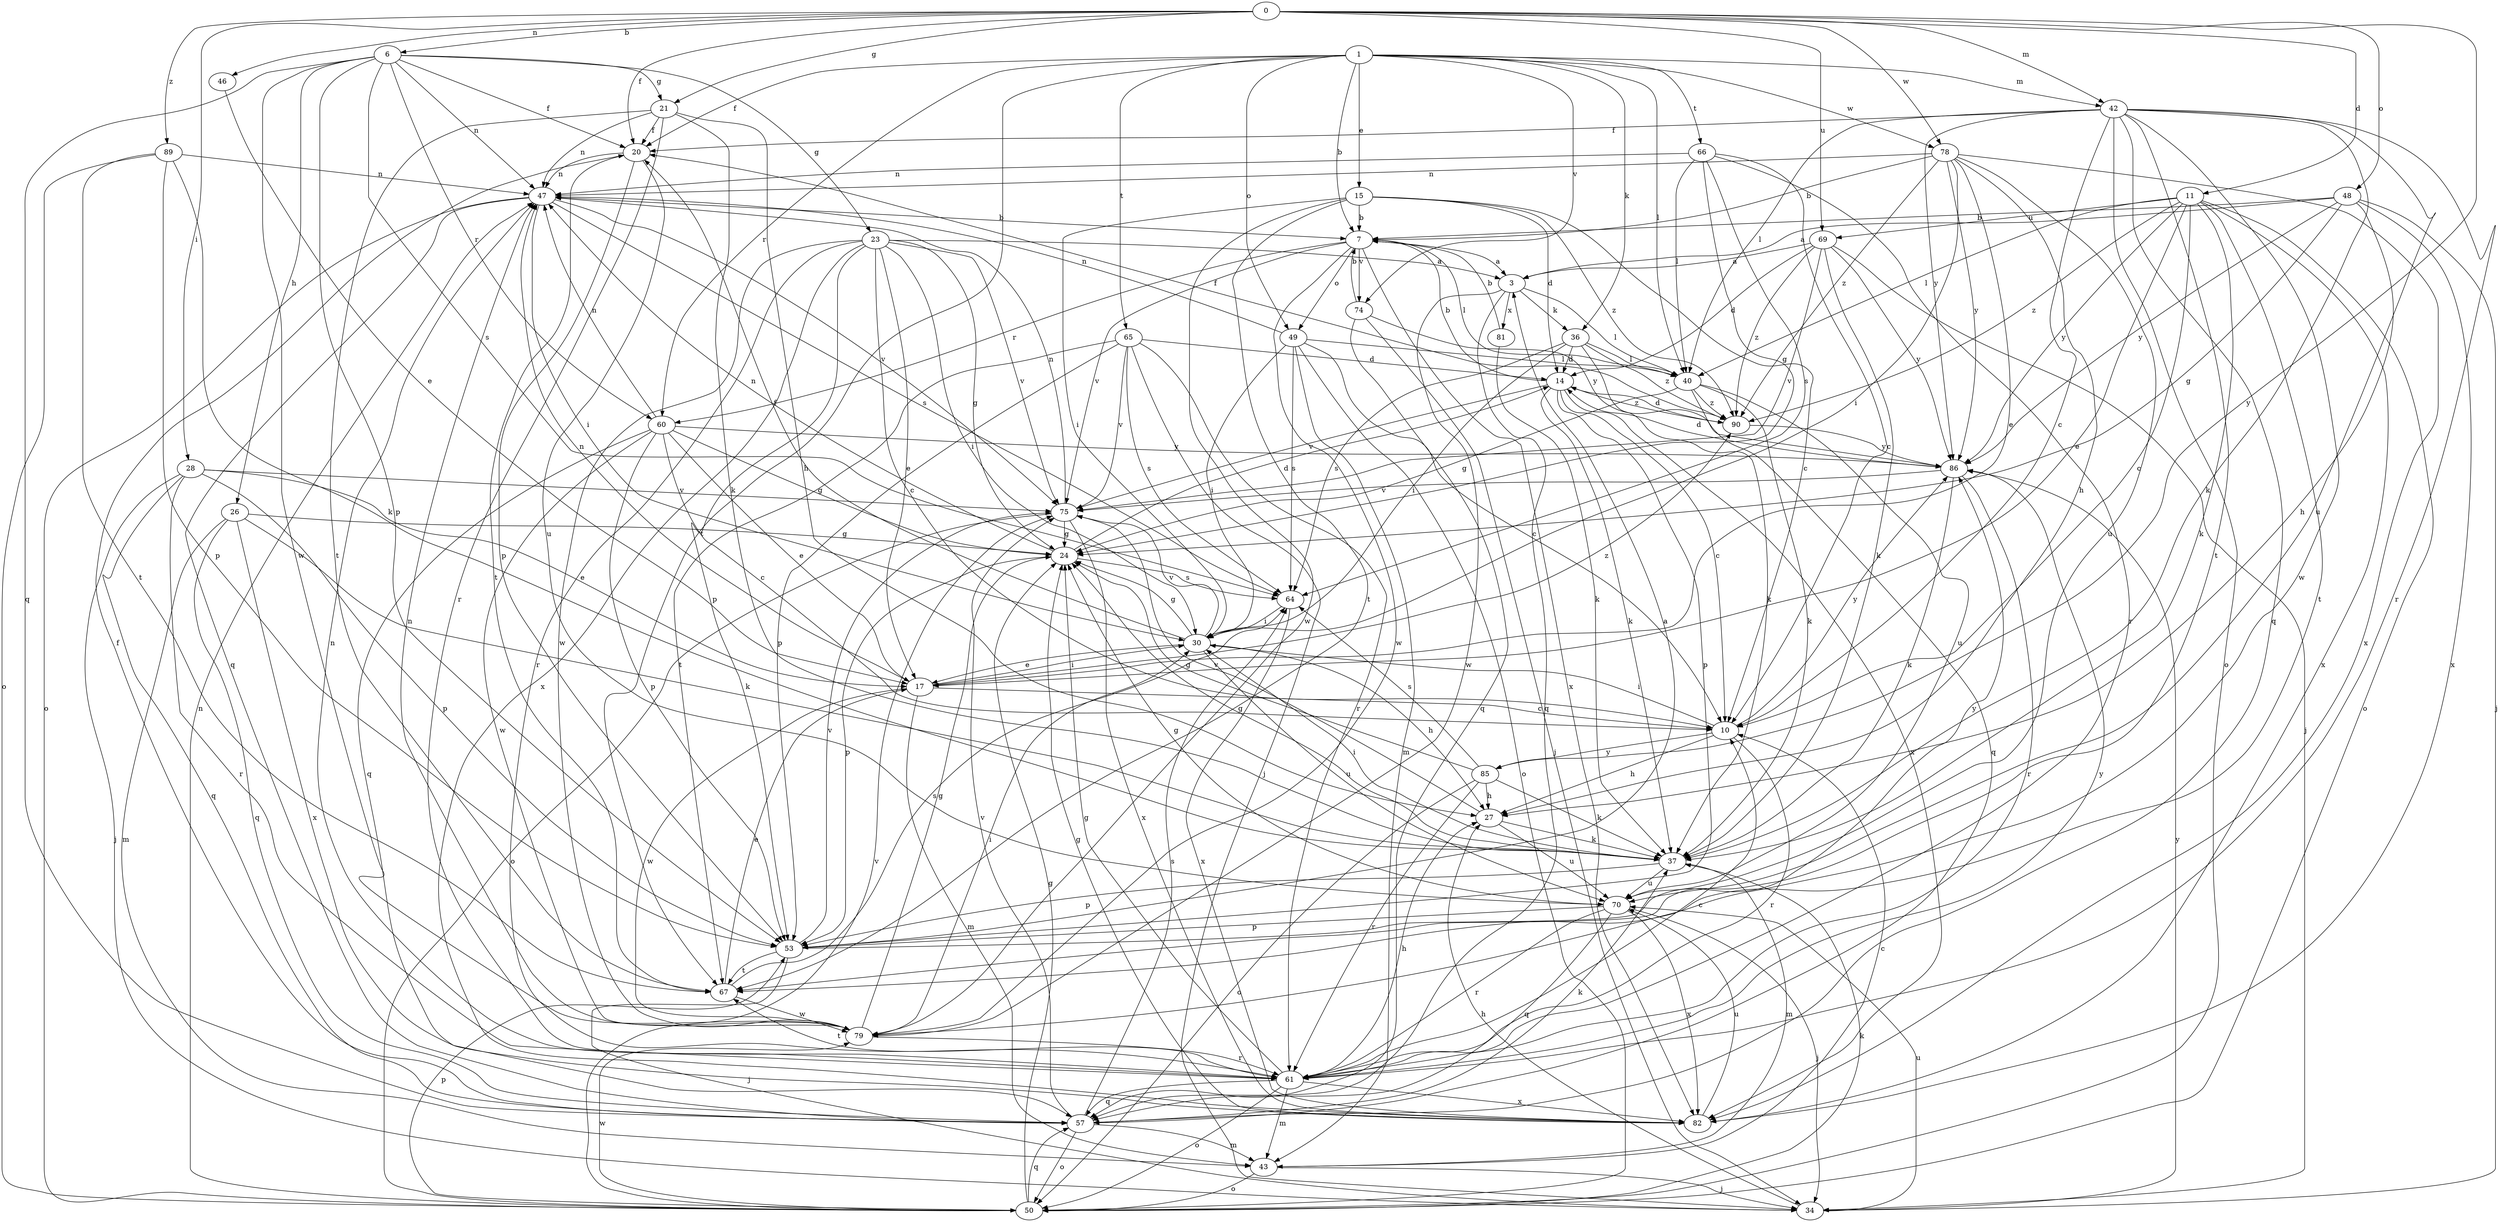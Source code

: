strict digraph  {
0;
1;
3;
6;
7;
10;
11;
14;
15;
17;
20;
21;
23;
24;
26;
27;
28;
30;
34;
36;
37;
40;
42;
43;
46;
47;
48;
49;
50;
53;
57;
60;
61;
64;
65;
66;
67;
69;
70;
74;
75;
78;
79;
81;
82;
85;
86;
89;
90;
0 -> 6  [label=b];
0 -> 11  [label=d];
0 -> 20  [label=f];
0 -> 21  [label=g];
0 -> 28  [label=i];
0 -> 42  [label=m];
0 -> 46  [label=n];
0 -> 48  [label=o];
0 -> 69  [label=u];
0 -> 78  [label=w];
0 -> 85  [label=y];
0 -> 89  [label=z];
1 -> 7  [label=b];
1 -> 15  [label=e];
1 -> 20  [label=f];
1 -> 36  [label=k];
1 -> 40  [label=l];
1 -> 42  [label=m];
1 -> 49  [label=o];
1 -> 60  [label=r];
1 -> 65  [label=t];
1 -> 66  [label=t];
1 -> 67  [label=t];
1 -> 74  [label=v];
1 -> 78  [label=w];
3 -> 36  [label=k];
3 -> 40  [label=l];
3 -> 57  [label=q];
3 -> 79  [label=w];
3 -> 81  [label=x];
6 -> 20  [label=f];
6 -> 21  [label=g];
6 -> 23  [label=g];
6 -> 26  [label=h];
6 -> 47  [label=n];
6 -> 53  [label=p];
6 -> 57  [label=q];
6 -> 60  [label=r];
6 -> 64  [label=s];
6 -> 79  [label=w];
7 -> 3  [label=a];
7 -> 40  [label=l];
7 -> 49  [label=o];
7 -> 60  [label=r];
7 -> 74  [label=v];
7 -> 75  [label=v];
7 -> 79  [label=w];
7 -> 82  [label=x];
10 -> 27  [label=h];
10 -> 30  [label=i];
10 -> 61  [label=r];
10 -> 85  [label=y];
10 -> 86  [label=y];
11 -> 10  [label=c];
11 -> 17  [label=e];
11 -> 37  [label=k];
11 -> 40  [label=l];
11 -> 50  [label=o];
11 -> 67  [label=t];
11 -> 69  [label=u];
11 -> 82  [label=x];
11 -> 86  [label=y];
11 -> 90  [label=z];
14 -> 7  [label=b];
14 -> 10  [label=c];
14 -> 37  [label=k];
14 -> 53  [label=p];
14 -> 75  [label=v];
14 -> 82  [label=x];
14 -> 90  [label=z];
15 -> 7  [label=b];
15 -> 10  [label=c];
15 -> 14  [label=d];
15 -> 30  [label=i];
15 -> 67  [label=t];
15 -> 79  [label=w];
15 -> 90  [label=z];
17 -> 10  [label=c];
17 -> 30  [label=i];
17 -> 43  [label=m];
17 -> 47  [label=n];
17 -> 79  [label=w];
17 -> 90  [label=z];
20 -> 47  [label=n];
20 -> 53  [label=p];
20 -> 67  [label=t];
20 -> 70  [label=u];
21 -> 20  [label=f];
21 -> 27  [label=h];
21 -> 37  [label=k];
21 -> 47  [label=n];
21 -> 61  [label=r];
21 -> 67  [label=t];
23 -> 3  [label=a];
23 -> 10  [label=c];
23 -> 17  [label=e];
23 -> 24  [label=g];
23 -> 30  [label=i];
23 -> 53  [label=p];
23 -> 61  [label=r];
23 -> 75  [label=v];
23 -> 79  [label=w];
23 -> 82  [label=x];
24 -> 14  [label=d];
24 -> 47  [label=n];
24 -> 53  [label=p];
24 -> 64  [label=s];
26 -> 24  [label=g];
26 -> 37  [label=k];
26 -> 43  [label=m];
26 -> 57  [label=q];
26 -> 82  [label=x];
27 -> 37  [label=k];
27 -> 70  [label=u];
27 -> 75  [label=v];
28 -> 17  [label=e];
28 -> 34  [label=j];
28 -> 53  [label=p];
28 -> 57  [label=q];
28 -> 61  [label=r];
28 -> 75  [label=v];
30 -> 17  [label=e];
30 -> 20  [label=f];
30 -> 24  [label=g];
30 -> 27  [label=h];
30 -> 70  [label=u];
30 -> 75  [label=v];
34 -> 27  [label=h];
34 -> 70  [label=u];
34 -> 86  [label=y];
36 -> 14  [label=d];
36 -> 30  [label=i];
36 -> 37  [label=k];
36 -> 40  [label=l];
36 -> 64  [label=s];
36 -> 90  [label=z];
37 -> 24  [label=g];
37 -> 30  [label=i];
37 -> 43  [label=m];
37 -> 53  [label=p];
37 -> 70  [label=u];
40 -> 24  [label=g];
40 -> 37  [label=k];
40 -> 57  [label=q];
40 -> 70  [label=u];
40 -> 90  [label=z];
42 -> 10  [label=c];
42 -> 20  [label=f];
42 -> 37  [label=k];
42 -> 40  [label=l];
42 -> 50  [label=o];
42 -> 57  [label=q];
42 -> 61  [label=r];
42 -> 67  [label=t];
42 -> 70  [label=u];
42 -> 79  [label=w];
42 -> 86  [label=y];
43 -> 10  [label=c];
43 -> 34  [label=j];
43 -> 50  [label=o];
46 -> 17  [label=e];
47 -> 7  [label=b];
47 -> 30  [label=i];
47 -> 50  [label=o];
47 -> 57  [label=q];
47 -> 64  [label=s];
47 -> 75  [label=v];
48 -> 3  [label=a];
48 -> 7  [label=b];
48 -> 24  [label=g];
48 -> 27  [label=h];
48 -> 34  [label=j];
48 -> 82  [label=x];
48 -> 86  [label=y];
49 -> 10  [label=c];
49 -> 30  [label=i];
49 -> 40  [label=l];
49 -> 43  [label=m];
49 -> 47  [label=n];
49 -> 50  [label=o];
49 -> 64  [label=s];
50 -> 24  [label=g];
50 -> 37  [label=k];
50 -> 47  [label=n];
50 -> 53  [label=p];
50 -> 57  [label=q];
50 -> 75  [label=v];
50 -> 79  [label=w];
53 -> 3  [label=a];
53 -> 34  [label=j];
53 -> 67  [label=t];
53 -> 75  [label=v];
53 -> 86  [label=y];
57 -> 20  [label=f];
57 -> 37  [label=k];
57 -> 43  [label=m];
57 -> 50  [label=o];
57 -> 64  [label=s];
57 -> 75  [label=v];
60 -> 10  [label=c];
60 -> 17  [label=e];
60 -> 24  [label=g];
60 -> 47  [label=n];
60 -> 53  [label=p];
60 -> 57  [label=q];
60 -> 79  [label=w];
60 -> 86  [label=y];
61 -> 10  [label=c];
61 -> 24  [label=g];
61 -> 27  [label=h];
61 -> 43  [label=m];
61 -> 47  [label=n];
61 -> 50  [label=o];
61 -> 57  [label=q];
61 -> 67  [label=t];
61 -> 82  [label=x];
61 -> 86  [label=y];
64 -> 30  [label=i];
64 -> 82  [label=x];
65 -> 14  [label=d];
65 -> 34  [label=j];
65 -> 53  [label=p];
65 -> 61  [label=r];
65 -> 64  [label=s];
65 -> 67  [label=t];
65 -> 75  [label=v];
66 -> 10  [label=c];
66 -> 24  [label=g];
66 -> 40  [label=l];
66 -> 47  [label=n];
66 -> 61  [label=r];
66 -> 64  [label=s];
67 -> 17  [label=e];
67 -> 64  [label=s];
67 -> 79  [label=w];
69 -> 3  [label=a];
69 -> 14  [label=d];
69 -> 34  [label=j];
69 -> 37  [label=k];
69 -> 75  [label=v];
69 -> 86  [label=y];
69 -> 90  [label=z];
70 -> 24  [label=g];
70 -> 34  [label=j];
70 -> 53  [label=p];
70 -> 57  [label=q];
70 -> 61  [label=r];
70 -> 82  [label=x];
74 -> 7  [label=b];
74 -> 34  [label=j];
74 -> 57  [label=q];
74 -> 86  [label=y];
75 -> 24  [label=g];
75 -> 47  [label=n];
75 -> 50  [label=o];
75 -> 82  [label=x];
78 -> 7  [label=b];
78 -> 17  [label=e];
78 -> 27  [label=h];
78 -> 30  [label=i];
78 -> 47  [label=n];
78 -> 70  [label=u];
78 -> 82  [label=x];
78 -> 86  [label=y];
78 -> 90  [label=z];
79 -> 24  [label=g];
79 -> 30  [label=i];
79 -> 47  [label=n];
79 -> 61  [label=r];
81 -> 7  [label=b];
81 -> 37  [label=k];
82 -> 24  [label=g];
82 -> 70  [label=u];
85 -> 24  [label=g];
85 -> 27  [label=h];
85 -> 37  [label=k];
85 -> 50  [label=o];
85 -> 61  [label=r];
85 -> 64  [label=s];
86 -> 14  [label=d];
86 -> 37  [label=k];
86 -> 61  [label=r];
86 -> 75  [label=v];
89 -> 37  [label=k];
89 -> 47  [label=n];
89 -> 50  [label=o];
89 -> 53  [label=p];
89 -> 67  [label=t];
90 -> 14  [label=d];
90 -> 20  [label=f];
90 -> 86  [label=y];
}

